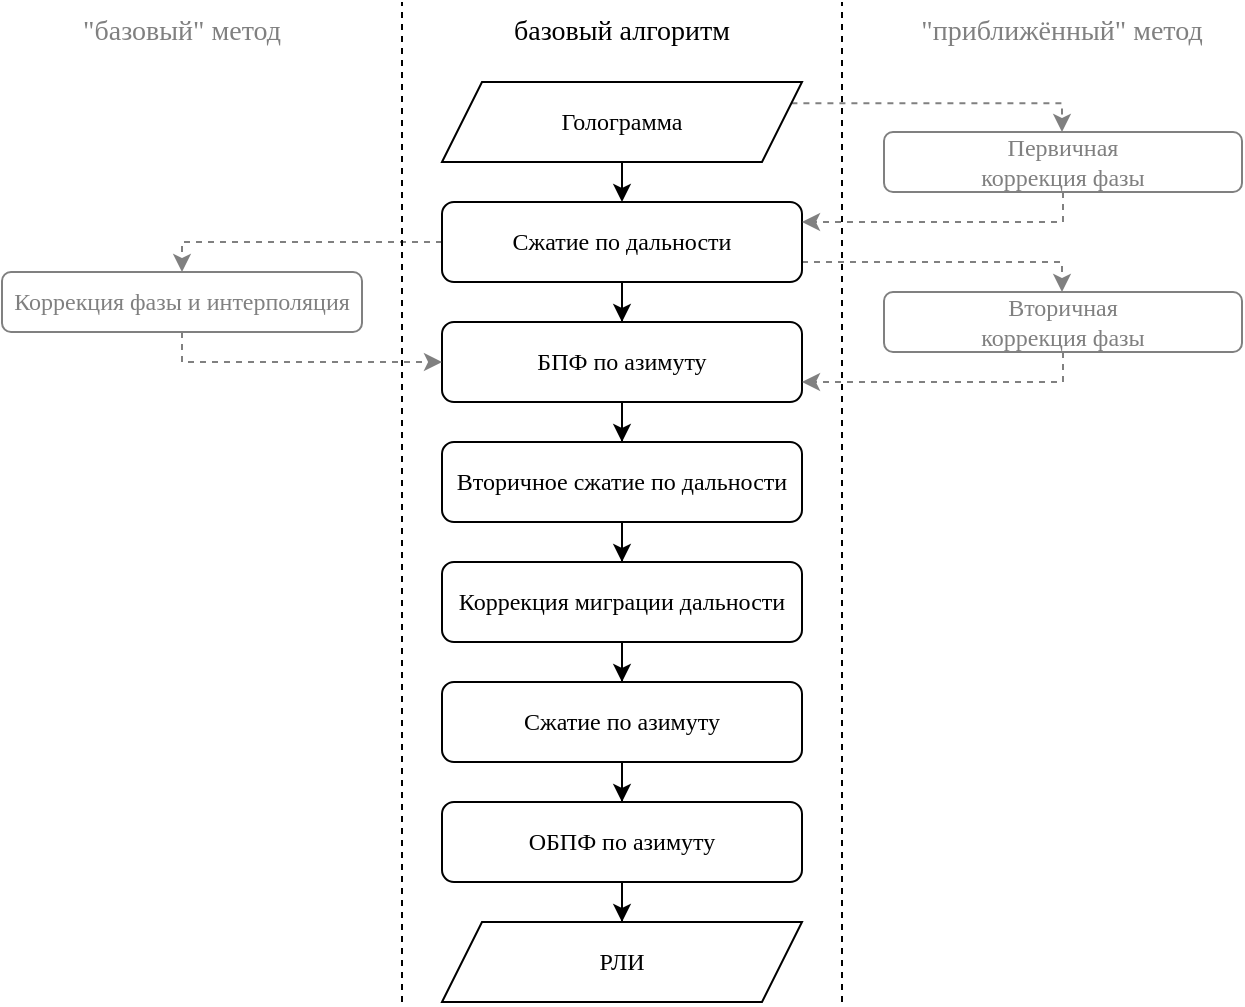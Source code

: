 <mxfile version="26.0.9">
  <diagram id="C5RBs43oDa-KdzZeNtuy" name="Page-1">
    <mxGraphModel dx="1050" dy="621" grid="1" gridSize="5" guides="1" tooltips="1" connect="1" arrows="1" fold="1" page="1" pageScale="1" pageWidth="827" pageHeight="1169" math="0" shadow="0">
      <root>
        <mxCell id="WIyWlLk6GJQsqaUBKTNV-0" />
        <mxCell id="WIyWlLk6GJQsqaUBKTNV-1" parent="WIyWlLk6GJQsqaUBKTNV-0" />
        <mxCell id="jhQMKRMtoGd_tm8R5ob7-36" value="" style="edgeStyle=orthogonalEdgeStyle;rounded=0;orthogonalLoop=1;jettySize=auto;exitX=0;exitY=0.5;exitDx=0;exitDy=0;entryX=0.5;entryY=0;entryDx=0;entryDy=0;strokeColor=#808080;fontFamily=JetBrains Mono;fontSize=12;dashed=1;" parent="WIyWlLk6GJQsqaUBKTNV-1" source="jhQMKRMtoGd_tm8R5ob7-5" target="jhQMKRMtoGd_tm8R5ob7-32" edge="1">
          <mxGeometry relative="1" as="geometry">
            <Array as="points">
              <mxPoint x="150" y="160" />
            </Array>
            <mxPoint x="280" y="100.0" as="sourcePoint" />
          </mxGeometry>
        </mxCell>
        <mxCell id="jhQMKRMtoGd_tm8R5ob7-44" value="" style="edgeStyle=orthogonalEdgeStyle;rounded=0;orthogonalLoop=1;jettySize=auto;entryX=0.5;entryY=0;entryDx=0;entryDy=0;strokeColor=light-dark(#808080, #ededed);fontFamily=JetBrains Mono;fontSize=12;dashed=1;exitX=1;exitY=0.25;exitDx=0;exitDy=0;" parent="WIyWlLk6GJQsqaUBKTNV-1" source="E60Pagr1P19D3ELgx8ib-5" target="jhQMKRMtoGd_tm8R5ob7-38" edge="1">
          <mxGeometry relative="1" as="geometry">
            <Array as="points">
              <mxPoint x="590" y="91" />
              <mxPoint x="590" y="105" />
            </Array>
            <mxPoint x="410" y="100" as="sourcePoint" />
          </mxGeometry>
        </mxCell>
        <mxCell id="jhQMKRMtoGd_tm8R5ob7-14" value="" style="edgeStyle=orthogonalEdgeStyle;rounded=0;orthogonalLoop=1;jettySize=auto;fontFamily=JetBrains Mono;fontSize=12;" parent="WIyWlLk6GJQsqaUBKTNV-1" source="jhQMKRMtoGd_tm8R5ob7-5" target="jhQMKRMtoGd_tm8R5ob7-13" edge="1">
          <mxGeometry relative="1" as="geometry" />
        </mxCell>
        <mxCell id="jhQMKRMtoGd_tm8R5ob7-42" value="" style="edgeStyle=orthogonalEdgeStyle;rounded=0;orthogonalLoop=1;jettySize=auto;exitX=1;exitY=0.75;exitDx=0;exitDy=0;entryX=0.5;entryY=0;entryDx=0;entryDy=0;strokeColor=light-dark(#808080, #ededed);fontFamily=JetBrains Mono;fontSize=12;dashed=1;" parent="WIyWlLk6GJQsqaUBKTNV-1" source="jhQMKRMtoGd_tm8R5ob7-5" target="jhQMKRMtoGd_tm8R5ob7-41" edge="1">
          <mxGeometry relative="1" as="geometry">
            <Array as="points">
              <mxPoint x="590" y="170" />
              <mxPoint x="590" y="185" />
            </Array>
          </mxGeometry>
        </mxCell>
        <mxCell id="jhQMKRMtoGd_tm8R5ob7-5" value="Сжатие по дальности" style="rounded=1;glass=0;strokeWidth=1;shadow=0;fontFamily=JetBrains Mono;fontSize=12;whiteSpace=wrap;" parent="WIyWlLk6GJQsqaUBKTNV-1" vertex="1">
          <mxGeometry x="280" y="140" width="180" height="40" as="geometry" />
        </mxCell>
        <mxCell id="jhQMKRMtoGd_tm8R5ob7-16" value="" style="edgeStyle=orthogonalEdgeStyle;rounded=0;orthogonalLoop=1;jettySize=auto;fontFamily=JetBrains Mono;fontSize=12;" parent="WIyWlLk6GJQsqaUBKTNV-1" source="jhQMKRMtoGd_tm8R5ob7-13" target="jhQMKRMtoGd_tm8R5ob7-15" edge="1">
          <mxGeometry relative="1" as="geometry" />
        </mxCell>
        <mxCell id="jhQMKRMtoGd_tm8R5ob7-13" value="БПФ по азимуту" style="rounded=1;glass=0;strokeWidth=1;shadow=0;fontFamily=JetBrains Mono;fontSize=12;whiteSpace=wrap;" parent="WIyWlLk6GJQsqaUBKTNV-1" vertex="1">
          <mxGeometry x="280" y="200" width="180" height="40" as="geometry" />
        </mxCell>
        <mxCell id="jhQMKRMtoGd_tm8R5ob7-18" value="" style="edgeStyle=orthogonalEdgeStyle;rounded=0;orthogonalLoop=1;jettySize=auto;fontFamily=JetBrains Mono;fontSize=12;" parent="WIyWlLk6GJQsqaUBKTNV-1" source="jhQMKRMtoGd_tm8R5ob7-15" target="jhQMKRMtoGd_tm8R5ob7-17" edge="1">
          <mxGeometry relative="1" as="geometry" />
        </mxCell>
        <mxCell id="jhQMKRMtoGd_tm8R5ob7-15" value="Вторичное сжатие по дальности" style="rounded=1;glass=0;strokeWidth=1;shadow=0;fontFamily=JetBrains Mono;fontSize=12;whiteSpace=wrap;" parent="WIyWlLk6GJQsqaUBKTNV-1" vertex="1">
          <mxGeometry x="280" y="260" width="180" height="40" as="geometry" />
        </mxCell>
        <mxCell id="jhQMKRMtoGd_tm8R5ob7-20" value="" style="edgeStyle=orthogonalEdgeStyle;rounded=0;orthogonalLoop=1;jettySize=auto;fontFamily=JetBrains Mono;fontSize=12;" parent="WIyWlLk6GJQsqaUBKTNV-1" source="jhQMKRMtoGd_tm8R5ob7-17" target="jhQMKRMtoGd_tm8R5ob7-19" edge="1">
          <mxGeometry relative="1" as="geometry" />
        </mxCell>
        <mxCell id="jhQMKRMtoGd_tm8R5ob7-17" value="Коррекция миграции дальности" style="rounded=1;glass=0;strokeWidth=1;shadow=0;fontFamily=JetBrains Mono;fontSize=12;whiteSpace=wrap;" parent="WIyWlLk6GJQsqaUBKTNV-1" vertex="1">
          <mxGeometry x="280" y="320" width="180" height="40" as="geometry" />
        </mxCell>
        <mxCell id="jhQMKRMtoGd_tm8R5ob7-22" value="" style="edgeStyle=orthogonalEdgeStyle;rounded=0;orthogonalLoop=1;jettySize=auto;fontFamily=JetBrains Mono;fontSize=12;" parent="WIyWlLk6GJQsqaUBKTNV-1" source="jhQMKRMtoGd_tm8R5ob7-19" target="jhQMKRMtoGd_tm8R5ob7-21" edge="1">
          <mxGeometry relative="1" as="geometry" />
        </mxCell>
        <mxCell id="jhQMKRMtoGd_tm8R5ob7-19" value="Сжатие по азимуту" style="rounded=1;glass=0;strokeWidth=1;shadow=0;fontFamily=JetBrains Mono;fontSize=12;whiteSpace=wrap;" parent="WIyWlLk6GJQsqaUBKTNV-1" vertex="1">
          <mxGeometry x="280" y="380" width="180" height="40" as="geometry" />
        </mxCell>
        <mxCell id="jhQMKRMtoGd_tm8R5ob7-24" value="" style="edgeStyle=orthogonalEdgeStyle;rounded=0;orthogonalLoop=1;jettySize=auto;fontFamily=JetBrains Mono;fontSize=12;entryX=0.5;entryY=0;entryDx=0;entryDy=0;" parent="WIyWlLk6GJQsqaUBKTNV-1" source="jhQMKRMtoGd_tm8R5ob7-21" target="E60Pagr1P19D3ELgx8ib-7" edge="1">
          <mxGeometry relative="1" as="geometry">
            <mxPoint x="340.034" y="500" as="targetPoint" />
          </mxGeometry>
        </mxCell>
        <mxCell id="jhQMKRMtoGd_tm8R5ob7-21" value="ОБПФ по азимуту" style="rounded=1;glass=0;strokeWidth=1;shadow=0;fontFamily=JetBrains Mono;fontSize=12;whiteSpace=wrap;" parent="WIyWlLk6GJQsqaUBKTNV-1" vertex="1">
          <mxGeometry x="280" y="440" width="180" height="40" as="geometry" />
        </mxCell>
        <mxCell id="jhQMKRMtoGd_tm8R5ob7-25" value="" style="endArrow=none;dashed=1;rounded=0;fontFamily=JetBrains Mono;fontSize=12;" parent="WIyWlLk6GJQsqaUBKTNV-1" edge="1">
          <mxGeometry width="50" height="50" relative="1" as="geometry">
            <mxPoint x="260" y="540" as="sourcePoint" />
            <mxPoint x="260" y="40" as="targetPoint" />
          </mxGeometry>
        </mxCell>
        <mxCell id="jhQMKRMtoGd_tm8R5ob7-26" value="" style="endArrow=none;dashed=1;rounded=0;fontFamily=JetBrains Mono;fontSize=12;" parent="WIyWlLk6GJQsqaUBKTNV-1" edge="1">
          <mxGeometry width="50" height="50" relative="1" as="geometry">
            <mxPoint x="480" y="540" as="sourcePoint" />
            <mxPoint x="480" y="40" as="targetPoint" />
          </mxGeometry>
        </mxCell>
        <mxCell id="jhQMKRMtoGd_tm8R5ob7-27" value="&quot;базовый&quot; метод" style="text;align=center;verticalAlign=middle;rounded=0;fontFamily=JetBrains Mono;fontSize=14;fontColor=light-dark(#808080, #ededed);whiteSpace=wrap;" parent="WIyWlLk6GJQsqaUBKTNV-1" vertex="1">
          <mxGeometry x="60" y="40" width="180" height="30" as="geometry" />
        </mxCell>
        <mxCell id="jhQMKRMtoGd_tm8R5ob7-28" value="базовый алгоритм" style="text;align=center;verticalAlign=middle;rounded=0;fontFamily=JetBrains Mono;fontSize=14;whiteSpace=wrap;" parent="WIyWlLk6GJQsqaUBKTNV-1" vertex="1">
          <mxGeometry x="280" y="40" width="180" height="30" as="geometry" />
        </mxCell>
        <mxCell id="jhQMKRMtoGd_tm8R5ob7-29" value="&quot;приближённый&quot; метод" style="text;align=center;verticalAlign=middle;rounded=0;fontFamily=JetBrains Mono;fontSize=14;fontColor=light-dark(#808080, #ededed);whiteSpace=wrap;" parent="WIyWlLk6GJQsqaUBKTNV-1" vertex="1">
          <mxGeometry x="500" y="40" width="180" height="30" as="geometry" />
        </mxCell>
        <mxCell id="jhQMKRMtoGd_tm8R5ob7-37" value="" style="edgeStyle=orthogonalEdgeStyle;rounded=0;orthogonalLoop=1;jettySize=auto;exitX=0.5;exitY=1;exitDx=0;exitDy=0;entryX=0;entryY=0.5;entryDx=0;entryDy=0;strokeColor=#808080;fontFamily=JetBrains Mono;fontSize=12;dashed=1;" parent="WIyWlLk6GJQsqaUBKTNV-1" source="jhQMKRMtoGd_tm8R5ob7-32" target="jhQMKRMtoGd_tm8R5ob7-13" edge="1">
          <mxGeometry relative="1" as="geometry">
            <Array as="points">
              <mxPoint x="150" y="220" />
            </Array>
          </mxGeometry>
        </mxCell>
        <mxCell id="jhQMKRMtoGd_tm8R5ob7-32" value="Коррекция фазы и интерполяция" style="rounded=1;fontSize=12;glass=0;strokeWidth=1;shadow=0;fontFamily=JetBrains Mono;strokeColor=light-dark(#808080, #535353);fontColor=#808080;whiteSpace=wrap;" parent="WIyWlLk6GJQsqaUBKTNV-1" vertex="1">
          <mxGeometry x="60" y="175" width="180" height="30" as="geometry" />
        </mxCell>
        <mxCell id="jhQMKRMtoGd_tm8R5ob7-40" value="" style="edgeStyle=orthogonalEdgeStyle;rounded=0;orthogonalLoop=1;jettySize=auto;exitX=0.5;exitY=1;exitDx=0;exitDy=0;entryX=1;entryY=0.25;entryDx=0;entryDy=0;strokeColor=light-dark(#808080, #ededed);fontFamily=JetBrains Mono;fontSize=12;dashed=1;" parent="WIyWlLk6GJQsqaUBKTNV-1" source="jhQMKRMtoGd_tm8R5ob7-38" target="jhQMKRMtoGd_tm8R5ob7-5" edge="1">
          <mxGeometry relative="1" as="geometry">
            <Array as="points">
              <mxPoint x="591" y="150" />
            </Array>
          </mxGeometry>
        </mxCell>
        <mxCell id="jhQMKRMtoGd_tm8R5ob7-38" value="Первичная&#xa;коррекция фазы" style="rounded=1;fontSize=12;glass=0;strokeWidth=1;shadow=0;fontFamily=JetBrains Mono;strokeColor=light-dark(#808080, #535353);fontColor=#808080;whiteSpace=wrap;" parent="WIyWlLk6GJQsqaUBKTNV-1" vertex="1">
          <mxGeometry x="501" y="105" width="179" height="30" as="geometry" />
        </mxCell>
        <mxCell id="jhQMKRMtoGd_tm8R5ob7-45" value="" style="edgeStyle=orthogonalEdgeStyle;rounded=0;orthogonalLoop=1;jettySize=auto;exitX=0.5;exitY=1;exitDx=0;exitDy=0;entryX=1;entryY=0.75;entryDx=0;entryDy=0;strokeColor=light-dark(#808080, #ededed);fontFamily=JetBrains Mono;fontSize=12;dashed=1;" parent="WIyWlLk6GJQsqaUBKTNV-1" source="jhQMKRMtoGd_tm8R5ob7-41" target="jhQMKRMtoGd_tm8R5ob7-13" edge="1">
          <mxGeometry relative="1" as="geometry">
            <Array as="points">
              <mxPoint x="591" y="230" />
            </Array>
          </mxGeometry>
        </mxCell>
        <mxCell id="jhQMKRMtoGd_tm8R5ob7-41" value="Вторичная&#xa;коррекция фазы" style="rounded=1;fontSize=12;glass=0;strokeWidth=1;shadow=0;fontFamily=JetBrains Mono;strokeColor=light-dark(#808080, #535353);fontColor=#808080;whiteSpace=wrap;" parent="WIyWlLk6GJQsqaUBKTNV-1" vertex="1">
          <mxGeometry x="501" y="185" width="179" height="30" as="geometry" />
        </mxCell>
        <mxCell id="E60Pagr1P19D3ELgx8ib-9" style="edgeStyle=orthogonalEdgeStyle;rounded=0;orthogonalLoop=1;jettySize=auto;html=1;exitX=0.5;exitY=1;exitDx=0;exitDy=0;entryX=0.5;entryY=0;entryDx=0;entryDy=0;fontSize=12;fontFamily=JetBrains Mono;" parent="WIyWlLk6GJQsqaUBKTNV-1" source="E60Pagr1P19D3ELgx8ib-5" target="jhQMKRMtoGd_tm8R5ob7-5" edge="1">
          <mxGeometry relative="1" as="geometry" />
        </mxCell>
        <mxCell id="E60Pagr1P19D3ELgx8ib-5" value="Голограмма" style="shape=parallelogram;perimeter=parallelogramPerimeter;whiteSpace=wrap;html=1;fixedSize=1;fontFamily=JetBrains Mono;fontSize=12;" parent="WIyWlLk6GJQsqaUBKTNV-1" vertex="1">
          <mxGeometry x="280" y="80" width="180" height="40" as="geometry" />
        </mxCell>
        <mxCell id="E60Pagr1P19D3ELgx8ib-7" value="РЛИ" style="shape=parallelogram;perimeter=parallelogramPerimeter;whiteSpace=wrap;html=1;fixedSize=1;fontFamily=JetBrains Mono;fontSize=12;" parent="WIyWlLk6GJQsqaUBKTNV-1" vertex="1">
          <mxGeometry x="280" y="500" width="180" height="40" as="geometry" />
        </mxCell>
      </root>
    </mxGraphModel>
  </diagram>
</mxfile>
